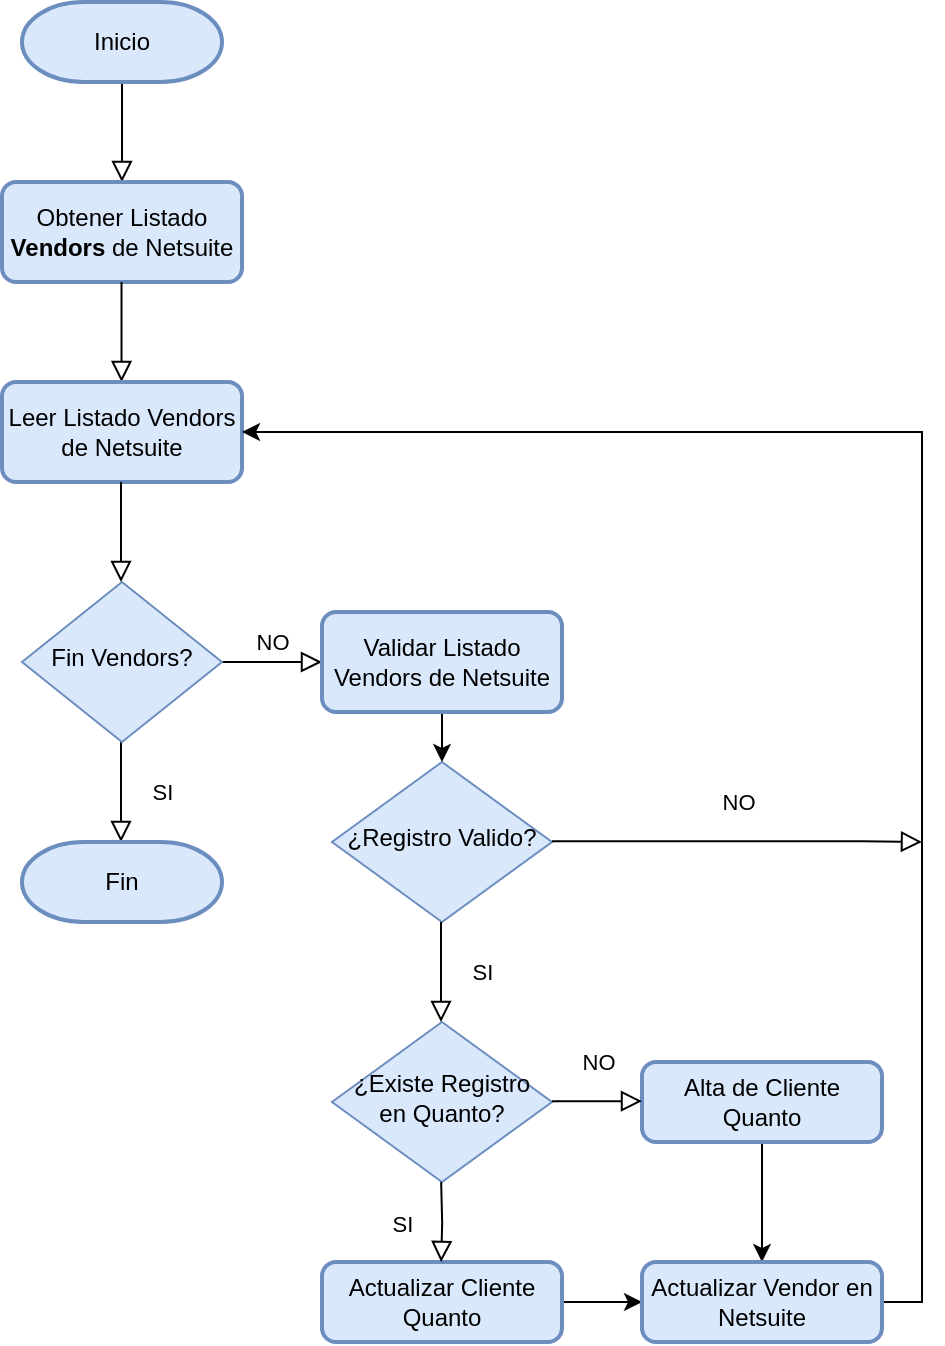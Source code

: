 <mxfile version="18.0.2" type="github" pages="4">
  <diagram id="C5RBs43oDa-KdzZeNtuy" name="Proveedores">
    <mxGraphModel dx="868" dy="450" grid="1" gridSize="10" guides="1" tooltips="1" connect="1" arrows="1" fold="1" page="1" pageScale="1" pageWidth="827" pageHeight="1169" math="0" shadow="0">
      <root>
        <mxCell id="WIyWlLk6GJQsqaUBKTNV-0" />
        <mxCell id="WIyWlLk6GJQsqaUBKTNV-1" parent="WIyWlLk6GJQsqaUBKTNV-0" />
        <mxCell id="WIyWlLk6GJQsqaUBKTNV-2" value="" style="rounded=0;html=1;jettySize=auto;orthogonalLoop=1;fontSize=11;endArrow=block;endFill=0;endSize=8;strokeWidth=1;shadow=0;labelBackgroundColor=none;edgeStyle=orthogonalEdgeStyle;" parent="WIyWlLk6GJQsqaUBKTNV-1" edge="1">
          <mxGeometry relative="1" as="geometry">
            <mxPoint x="220" y="120" as="sourcePoint" />
            <mxPoint x="220" y="170" as="targetPoint" />
          </mxGeometry>
        </mxCell>
        <mxCell id="WIyWlLk6GJQsqaUBKTNV-4" value="SI" style="rounded=0;html=1;jettySize=auto;orthogonalLoop=1;fontSize=11;endArrow=block;endFill=0;endSize=8;strokeWidth=1;shadow=0;labelBackgroundColor=none;edgeStyle=orthogonalEdgeStyle;" parent="WIyWlLk6GJQsqaUBKTNV-1" edge="1">
          <mxGeometry y="20" relative="1" as="geometry">
            <mxPoint as="offset" />
            <mxPoint x="219.5" y="500" as="targetPoint" />
            <mxPoint x="219.5" y="450" as="sourcePoint" />
          </mxGeometry>
        </mxCell>
        <mxCell id="WIyWlLk6GJQsqaUBKTNV-5" value="NO" style="edgeStyle=orthogonalEdgeStyle;rounded=0;html=1;jettySize=auto;orthogonalLoop=1;fontSize=11;endArrow=block;endFill=0;endSize=8;strokeWidth=1;shadow=0;labelBackgroundColor=none;" parent="WIyWlLk6GJQsqaUBKTNV-1" edge="1">
          <mxGeometry y="10" relative="1" as="geometry">
            <mxPoint as="offset" />
            <mxPoint x="320" y="410" as="targetPoint" />
            <mxPoint x="270" y="410" as="sourcePoint" />
          </mxGeometry>
        </mxCell>
        <mxCell id="WIyWlLk6GJQsqaUBKTNV-6" value="Fin Vendors?" style="rhombus;whiteSpace=wrap;html=1;shadow=0;fontFamily=Helvetica;fontSize=12;align=center;strokeWidth=1;spacing=6;spacingTop=-4;fillColor=#dae8fc;strokeColor=#6c8ebf;" parent="WIyWlLk6GJQsqaUBKTNV-1" vertex="1">
          <mxGeometry x="170" y="370" width="100" height="80" as="geometry" />
        </mxCell>
        <mxCell id="73TV6iHlt1H4T8bq38gE-1" value="Obtener Listado &lt;b&gt;Vendors &lt;/b&gt;de Netsuite" style="rounded=1;whiteSpace=wrap;html=1;absoluteArcSize=1;arcSize=14;strokeWidth=2;fillColor=#dae8fc;strokeColor=#6c8ebf;" parent="WIyWlLk6GJQsqaUBKTNV-1" vertex="1">
          <mxGeometry x="160" y="170" width="120" height="50" as="geometry" />
        </mxCell>
        <mxCell id="73TV6iHlt1H4T8bq38gE-3" value="" style="rounded=0;html=1;jettySize=auto;orthogonalLoop=1;fontSize=11;endArrow=block;endFill=0;endSize=8;strokeWidth=1;shadow=0;labelBackgroundColor=none;edgeStyle=orthogonalEdgeStyle;" parent="WIyWlLk6GJQsqaUBKTNV-1" edge="1">
          <mxGeometry relative="1" as="geometry">
            <mxPoint x="219.76" y="220" as="sourcePoint" />
            <mxPoint x="219.76" y="270" as="targetPoint" />
          </mxGeometry>
        </mxCell>
        <mxCell id="73TV6iHlt1H4T8bq38gE-8" value="¿Registro Valido?" style="rhombus;whiteSpace=wrap;html=1;shadow=0;fontFamily=Helvetica;fontSize=12;align=center;strokeWidth=1;spacing=6;spacingTop=-4;fillColor=#dae8fc;strokeColor=#6c8ebf;" parent="WIyWlLk6GJQsqaUBKTNV-1" vertex="1">
          <mxGeometry x="325" y="460" width="110" height="80" as="geometry" />
        </mxCell>
        <mxCell id="8i7YBGXeEPI2o6rSo6hC-23" style="edgeStyle=orthogonalEdgeStyle;rounded=0;orthogonalLoop=1;jettySize=auto;html=1;exitX=1;exitY=0.5;exitDx=0;exitDy=0;entryX=0;entryY=0.5;entryDx=0;entryDy=0;fontSize=12;" edge="1" parent="WIyWlLk6GJQsqaUBKTNV-1" source="73TV6iHlt1H4T8bq38gE-27" target="8i7YBGXeEPI2o6rSo6hC-22">
          <mxGeometry relative="1" as="geometry" />
        </mxCell>
        <mxCell id="73TV6iHlt1H4T8bq38gE-27" value="Actualizar Cliente Quanto" style="rounded=1;whiteSpace=wrap;html=1;absoluteArcSize=1;arcSize=14;strokeWidth=2;fillColor=#dae8fc;strokeColor=#6c8ebf;" parent="WIyWlLk6GJQsqaUBKTNV-1" vertex="1">
          <mxGeometry x="320" y="710" width="120" height="40" as="geometry" />
        </mxCell>
        <mxCell id="73TV6iHlt1H4T8bq38gE-28" value="¿Existe Registro en Quanto?" style="rhombus;whiteSpace=wrap;html=1;shadow=0;fontFamily=Helvetica;fontSize=12;align=center;strokeWidth=1;spacing=6;spacingTop=-4;fillColor=#dae8fc;strokeColor=#6c8ebf;" parent="WIyWlLk6GJQsqaUBKTNV-1" vertex="1">
          <mxGeometry x="325" y="590" width="110" height="80" as="geometry" />
        </mxCell>
        <mxCell id="73TV6iHlt1H4T8bq38gE-29" value="SI" style="rounded=0;html=1;jettySize=auto;orthogonalLoop=1;fontSize=11;endArrow=block;endFill=0;endSize=8;strokeWidth=1;shadow=0;labelBackgroundColor=none;edgeStyle=orthogonalEdgeStyle;" parent="WIyWlLk6GJQsqaUBKTNV-1" edge="1">
          <mxGeometry y="20" relative="1" as="geometry">
            <mxPoint as="offset" />
            <mxPoint x="379.58" y="670" as="sourcePoint" />
            <mxPoint x="379.58" y="710" as="targetPoint" />
          </mxGeometry>
        </mxCell>
        <mxCell id="8i7YBGXeEPI2o6rSo6hC-24" style="edgeStyle=orthogonalEdgeStyle;rounded=0;orthogonalLoop=1;jettySize=auto;html=1;exitX=0.5;exitY=1;exitDx=0;exitDy=0;entryX=0.5;entryY=0;entryDx=0;entryDy=0;fontSize=12;" edge="1" parent="WIyWlLk6GJQsqaUBKTNV-1" source="73TV6iHlt1H4T8bq38gE-33" target="8i7YBGXeEPI2o6rSo6hC-22">
          <mxGeometry relative="1" as="geometry" />
        </mxCell>
        <mxCell id="73TV6iHlt1H4T8bq38gE-33" value="Alta de Cliente Quanto" style="rounded=1;whiteSpace=wrap;html=1;absoluteArcSize=1;arcSize=14;strokeWidth=2;fillColor=#dae8fc;strokeColor=#6c8ebf;" parent="WIyWlLk6GJQsqaUBKTNV-1" vertex="1">
          <mxGeometry x="480" y="610" width="120" height="40" as="geometry" />
        </mxCell>
        <mxCell id="73TV6iHlt1H4T8bq38gE-34" value="NO" style="rounded=0;html=1;jettySize=auto;orthogonalLoop=1;fontSize=11;endArrow=block;endFill=0;endSize=8;strokeWidth=1;shadow=0;labelBackgroundColor=none;edgeStyle=orthogonalEdgeStyle;exitX=1;exitY=0.5;exitDx=0;exitDy=0;" parent="WIyWlLk6GJQsqaUBKTNV-1" edge="1">
          <mxGeometry y="20" relative="1" as="geometry">
            <mxPoint as="offset" />
            <mxPoint x="435" y="629.58" as="sourcePoint" />
            <mxPoint x="480" y="629.58" as="targetPoint" />
            <Array as="points" />
          </mxGeometry>
        </mxCell>
        <mxCell id="73TV6iHlt1H4T8bq38gE-38" value="Inicio" style="strokeWidth=2;html=1;shape=mxgraph.flowchart.terminator;whiteSpace=wrap;fillColor=#dae8fc;strokeColor=#6c8ebf;" parent="WIyWlLk6GJQsqaUBKTNV-1" vertex="1">
          <mxGeometry x="170" y="80" width="100" height="40" as="geometry" />
        </mxCell>
        <mxCell id="73TV6iHlt1H4T8bq38gE-39" value="Fin" style="strokeWidth=2;html=1;shape=mxgraph.flowchart.terminator;whiteSpace=wrap;fillColor=#dae8fc;strokeColor=#6c8ebf;" parent="WIyWlLk6GJQsqaUBKTNV-1" vertex="1">
          <mxGeometry x="170" y="500" width="100" height="40" as="geometry" />
        </mxCell>
        <mxCell id="8i7YBGXeEPI2o6rSo6hC-5" value="Leer Listado Vendors de Netsuite" style="rounded=1;whiteSpace=wrap;html=1;absoluteArcSize=1;arcSize=14;strokeWidth=2;fillColor=#dae8fc;strokeColor=#6c8ebf;" vertex="1" parent="WIyWlLk6GJQsqaUBKTNV-1">
          <mxGeometry x="160" y="270" width="120" height="50" as="geometry" />
        </mxCell>
        <mxCell id="8i7YBGXeEPI2o6rSo6hC-7" value="" style="rounded=0;html=1;jettySize=auto;orthogonalLoop=1;fontSize=11;endArrow=block;endFill=0;endSize=8;strokeWidth=1;shadow=0;labelBackgroundColor=none;edgeStyle=orthogonalEdgeStyle;" edge="1" parent="WIyWlLk6GJQsqaUBKTNV-1">
          <mxGeometry relative="1" as="geometry">
            <mxPoint x="219.5" y="320" as="sourcePoint" />
            <mxPoint x="219.5" y="370" as="targetPoint" />
          </mxGeometry>
        </mxCell>
        <mxCell id="8i7YBGXeEPI2o6rSo6hC-11" value="" style="edgeStyle=orthogonalEdgeStyle;rounded=0;orthogonalLoop=1;jettySize=auto;html=1;fontSize=12;" edge="1" parent="WIyWlLk6GJQsqaUBKTNV-1" source="8i7YBGXeEPI2o6rSo6hC-8" target="73TV6iHlt1H4T8bq38gE-8">
          <mxGeometry relative="1" as="geometry" />
        </mxCell>
        <mxCell id="8i7YBGXeEPI2o6rSo6hC-8" value="Validar Listado Vendors de Netsuite" style="rounded=1;whiteSpace=wrap;html=1;absoluteArcSize=1;arcSize=14;strokeWidth=2;fillColor=#dae8fc;strokeColor=#6c8ebf;" vertex="1" parent="WIyWlLk6GJQsqaUBKTNV-1">
          <mxGeometry x="320" y="385" width="120" height="50" as="geometry" />
        </mxCell>
        <mxCell id="8i7YBGXeEPI2o6rSo6hC-12" value="SI" style="rounded=0;html=1;jettySize=auto;orthogonalLoop=1;fontSize=11;endArrow=block;endFill=0;endSize=8;strokeWidth=1;shadow=0;labelBackgroundColor=none;edgeStyle=orthogonalEdgeStyle;" edge="1" parent="WIyWlLk6GJQsqaUBKTNV-1">
          <mxGeometry y="20" relative="1" as="geometry">
            <mxPoint as="offset" />
            <mxPoint x="379.5" y="590" as="targetPoint" />
            <mxPoint x="379.5" y="540" as="sourcePoint" />
          </mxGeometry>
        </mxCell>
        <mxCell id="8i7YBGXeEPI2o6rSo6hC-20" value="NO" style="rounded=0;html=1;jettySize=auto;orthogonalLoop=1;fontSize=11;endArrow=block;endFill=0;endSize=8;strokeWidth=1;shadow=0;labelBackgroundColor=none;edgeStyle=orthogonalEdgeStyle;exitX=1;exitY=0.5;exitDx=0;exitDy=0;" edge="1" parent="WIyWlLk6GJQsqaUBKTNV-1">
          <mxGeometry y="20" relative="1" as="geometry">
            <mxPoint as="offset" />
            <mxPoint x="435" y="499.58" as="sourcePoint" />
            <mxPoint x="620" y="500" as="targetPoint" />
            <Array as="points">
              <mxPoint x="590" y="500" />
              <mxPoint x="590" y="500" />
            </Array>
          </mxGeometry>
        </mxCell>
        <mxCell id="8i7YBGXeEPI2o6rSo6hC-25" style="edgeStyle=orthogonalEdgeStyle;rounded=0;orthogonalLoop=1;jettySize=auto;html=1;exitX=1;exitY=0.5;exitDx=0;exitDy=0;entryX=1;entryY=0.5;entryDx=0;entryDy=0;fontSize=12;" edge="1" parent="WIyWlLk6GJQsqaUBKTNV-1" source="8i7YBGXeEPI2o6rSo6hC-22" target="8i7YBGXeEPI2o6rSo6hC-5">
          <mxGeometry relative="1" as="geometry" />
        </mxCell>
        <mxCell id="8i7YBGXeEPI2o6rSo6hC-22" value="Actualizar Vendor en Netsuite" style="rounded=1;whiteSpace=wrap;html=1;absoluteArcSize=1;arcSize=14;strokeWidth=2;fillColor=#dae8fc;strokeColor=#6c8ebf;" vertex="1" parent="WIyWlLk6GJQsqaUBKTNV-1">
          <mxGeometry x="480" y="710" width="120" height="40" as="geometry" />
        </mxCell>
      </root>
    </mxGraphModel>
  </diagram>
  <diagram id="vckQRlZOT4gb2t8_PB4V" name="Procesos Proveedores">
    <mxGraphModel dx="868" dy="450" grid="1" gridSize="10" guides="1" tooltips="1" connect="1" arrows="1" fold="1" page="1" pageScale="1" pageWidth="827" pageHeight="1169" math="0" shadow="0">
      <root>
        <mxCell id="0" />
        <mxCell id="1" parent="0" />
        <mxCell id="mVds2fESVUAVduSlUKf5-1" value="&lt;p style=&quot;margin:0px;margin-top:4px;text-align:center;&quot;&gt;&lt;i&gt;&lt;b style=&quot;background-color: rgb(247, 247, 247);&quot;&gt;Obtener listado Vendors de Netsuite&lt;/b&gt;&lt;/i&gt;&lt;br&gt;&lt;/p&gt;&lt;hr size=&quot;1&quot;&gt;&lt;p style=&quot;margin: 0px 0px 0px 4px; line-height: 0.4;&quot;&gt;&lt;b&gt;Filtros&lt;/b&gt;&lt;/p&gt;&lt;hr size=&quot;1&quot;&gt;&lt;p style=&quot;margin:0px;margin-left:4px;&quot;&gt;+ Subsidiaria&lt;br&gt;+ Categoría Flujo: Cañero&lt;/p&gt;&lt;p style=&quot;margin:0px;margin-left:4px;&quot;&gt;+&amp;nbsp;Ultima modificación: mayor a ayer&lt;/p&gt;&lt;p style=&quot;margin:0px;margin-left:4px;&quot;&gt;+ Ultima modificación: diferente web service&lt;/p&gt;&lt;p style=&quot;margin:0px;margin-left:4px;&quot;&gt;&lt;br&gt;&lt;/p&gt;" style="verticalAlign=top;align=left;overflow=fill;fontSize=12;fontFamily=Helvetica;html=1;" vertex="1" parent="1">
          <mxGeometry x="40" y="80" width="280" height="110" as="geometry" />
        </mxCell>
        <mxCell id="mVds2fESVUAVduSlUKf5-2" value="&lt;p style=&quot;margin:0px;margin-top:4px;text-align:center;&quot;&gt;&lt;b&gt;&lt;i&gt;Validaciones Quanto&amp;nbsp;&lt;/i&gt;&lt;/b&gt;&lt;/p&gt;&lt;hr size=&quot;1&quot;&gt;&lt;p style=&quot;margin:0px;margin-left:4px;&quot;&gt;+ Si es persona: campo Nombre no vacío&lt;/p&gt;&amp;nbsp;+ Si es persona:&amp;nbsp;&lt;span style=&quot;background-color: initial;&quot;&gt;Apellido Paterno no vacío&lt;br&gt;&lt;/span&gt;&lt;p style=&quot;margin:0px;margin-left:4px;&quot;&gt;+ Si es persona: CURP No vacío&lt;/p&gt;&lt;p style=&quot;margin:0px;margin-left:4px;&quot;&gt;+ RFC No vacío&lt;br&gt;&lt;/p&gt;&lt;p style=&quot;margin:0px;margin-left:4px;&quot;&gt;&lt;br&gt;&lt;/p&gt;" style="verticalAlign=top;align=left;overflow=fill;fontSize=12;fontFamily=Helvetica;html=1;" vertex="1" parent="1">
          <mxGeometry x="40" y="220" width="280" height="110" as="geometry" />
        </mxCell>
      </root>
    </mxGraphModel>
  </diagram>
  <diagram name="Propietarios" id="M6fxH0xZ7ipreypIzGpW">
    <mxGraphModel dx="868" dy="450" grid="1" gridSize="10" guides="1" tooltips="1" connect="1" arrows="1" fold="1" page="1" pageScale="1" pageWidth="827" pageHeight="1169" math="0" shadow="0">
      <root>
        <mxCell id="milZNHxoll340uPRYxce-0" />
        <mxCell id="milZNHxoll340uPRYxce-1" parent="milZNHxoll340uPRYxce-0" />
        <mxCell id="milZNHxoll340uPRYxce-2" value="" style="rounded=0;html=1;jettySize=auto;orthogonalLoop=1;fontSize=11;endArrow=block;endFill=0;endSize=8;strokeWidth=1;shadow=0;labelBackgroundColor=none;edgeStyle=orthogonalEdgeStyle;" edge="1" parent="milZNHxoll340uPRYxce-1">
          <mxGeometry relative="1" as="geometry">
            <mxPoint x="220" y="120" as="sourcePoint" />
            <mxPoint x="220" y="170" as="targetPoint" />
          </mxGeometry>
        </mxCell>
        <mxCell id="milZNHxoll340uPRYxce-3" value="SI" style="rounded=0;html=1;jettySize=auto;orthogonalLoop=1;fontSize=11;endArrow=block;endFill=0;endSize=8;strokeWidth=1;shadow=0;labelBackgroundColor=none;edgeStyle=orthogonalEdgeStyle;" edge="1" parent="milZNHxoll340uPRYxce-1">
          <mxGeometry y="20" relative="1" as="geometry">
            <mxPoint as="offset" />
            <mxPoint x="219.5" y="500" as="targetPoint" />
            <mxPoint x="219.5" y="450" as="sourcePoint" />
          </mxGeometry>
        </mxCell>
        <mxCell id="milZNHxoll340uPRYxce-4" value="NO" style="edgeStyle=orthogonalEdgeStyle;rounded=0;html=1;jettySize=auto;orthogonalLoop=1;fontSize=11;endArrow=block;endFill=0;endSize=8;strokeWidth=1;shadow=0;labelBackgroundColor=none;" edge="1" parent="milZNHxoll340uPRYxce-1">
          <mxGeometry y="10" relative="1" as="geometry">
            <mxPoint as="offset" />
            <mxPoint x="320" y="410" as="targetPoint" />
            <mxPoint x="270" y="410" as="sourcePoint" />
          </mxGeometry>
        </mxCell>
        <mxCell id="milZNHxoll340uPRYxce-5" value="Fin Propietarios?" style="rhombus;whiteSpace=wrap;html=1;shadow=0;fontFamily=Helvetica;fontSize=12;align=center;strokeWidth=1;spacing=6;spacingTop=-4;fillColor=#dae8fc;strokeColor=#6c8ebf;" vertex="1" parent="milZNHxoll340uPRYxce-1">
          <mxGeometry x="170" y="370" width="100" height="80" as="geometry" />
        </mxCell>
        <mxCell id="milZNHxoll340uPRYxce-6" value="Obtener Listado &lt;b&gt;Propietarios&amp;nbsp;&lt;/b&gt;de Netsuite" style="rounded=1;whiteSpace=wrap;html=1;absoluteArcSize=1;arcSize=14;strokeWidth=2;fillColor=#dae8fc;strokeColor=#6c8ebf;" vertex="1" parent="milZNHxoll340uPRYxce-1">
          <mxGeometry x="160" y="170" width="120" height="50" as="geometry" />
        </mxCell>
        <mxCell id="milZNHxoll340uPRYxce-7" value="" style="rounded=0;html=1;jettySize=auto;orthogonalLoop=1;fontSize=11;endArrow=block;endFill=0;endSize=8;strokeWidth=1;shadow=0;labelBackgroundColor=none;edgeStyle=orthogonalEdgeStyle;" edge="1" parent="milZNHxoll340uPRYxce-1">
          <mxGeometry relative="1" as="geometry">
            <mxPoint x="219.76" y="220" as="sourcePoint" />
            <mxPoint x="219.76" y="270" as="targetPoint" />
          </mxGeometry>
        </mxCell>
        <mxCell id="milZNHxoll340uPRYxce-8" value="¿Registro Valido?" style="rhombus;whiteSpace=wrap;html=1;shadow=0;fontFamily=Helvetica;fontSize=12;align=center;strokeWidth=1;spacing=6;spacingTop=-4;fillColor=#dae8fc;strokeColor=#6c8ebf;" vertex="1" parent="milZNHxoll340uPRYxce-1">
          <mxGeometry x="325" y="460" width="110" height="80" as="geometry" />
        </mxCell>
        <mxCell id="milZNHxoll340uPRYxce-9" style="edgeStyle=orthogonalEdgeStyle;rounded=0;orthogonalLoop=1;jettySize=auto;html=1;exitX=1;exitY=0.5;exitDx=0;exitDy=0;entryX=0;entryY=0.5;entryDx=0;entryDy=0;fontSize=12;" edge="1" parent="milZNHxoll340uPRYxce-1" source="milZNHxoll340uPRYxce-10" target="milZNHxoll340uPRYxce-25">
          <mxGeometry relative="1" as="geometry" />
        </mxCell>
        <mxCell id="milZNHxoll340uPRYxce-10" value="Actualizar Cliente Quanto" style="rounded=1;whiteSpace=wrap;html=1;absoluteArcSize=1;arcSize=14;strokeWidth=2;fillColor=#dae8fc;strokeColor=#6c8ebf;" vertex="1" parent="milZNHxoll340uPRYxce-1">
          <mxGeometry x="320" y="710" width="120" height="40" as="geometry" />
        </mxCell>
        <mxCell id="milZNHxoll340uPRYxce-11" value="¿Existe Registro en Quanto?" style="rhombus;whiteSpace=wrap;html=1;shadow=0;fontFamily=Helvetica;fontSize=12;align=center;strokeWidth=1;spacing=6;spacingTop=-4;fillColor=#dae8fc;strokeColor=#6c8ebf;" vertex="1" parent="milZNHxoll340uPRYxce-1">
          <mxGeometry x="325" y="590" width="110" height="80" as="geometry" />
        </mxCell>
        <mxCell id="milZNHxoll340uPRYxce-12" value="SI" style="rounded=0;html=1;jettySize=auto;orthogonalLoop=1;fontSize=11;endArrow=block;endFill=0;endSize=8;strokeWidth=1;shadow=0;labelBackgroundColor=none;edgeStyle=orthogonalEdgeStyle;" edge="1" parent="milZNHxoll340uPRYxce-1">
          <mxGeometry y="20" relative="1" as="geometry">
            <mxPoint as="offset" />
            <mxPoint x="379.58" y="670" as="sourcePoint" />
            <mxPoint x="379.58" y="710" as="targetPoint" />
          </mxGeometry>
        </mxCell>
        <mxCell id="milZNHxoll340uPRYxce-13" style="edgeStyle=orthogonalEdgeStyle;rounded=0;orthogonalLoop=1;jettySize=auto;html=1;exitX=0.5;exitY=1;exitDx=0;exitDy=0;entryX=0.5;entryY=0;entryDx=0;entryDy=0;fontSize=12;" edge="1" parent="milZNHxoll340uPRYxce-1" source="milZNHxoll340uPRYxce-14" target="milZNHxoll340uPRYxce-25">
          <mxGeometry relative="1" as="geometry" />
        </mxCell>
        <mxCell id="milZNHxoll340uPRYxce-14" value="Alta de Cliente Quanto" style="rounded=1;whiteSpace=wrap;html=1;absoluteArcSize=1;arcSize=14;strokeWidth=2;fillColor=#dae8fc;strokeColor=#6c8ebf;" vertex="1" parent="milZNHxoll340uPRYxce-1">
          <mxGeometry x="480" y="610" width="120" height="40" as="geometry" />
        </mxCell>
        <mxCell id="milZNHxoll340uPRYxce-15" value="NO" style="rounded=0;html=1;jettySize=auto;orthogonalLoop=1;fontSize=11;endArrow=block;endFill=0;endSize=8;strokeWidth=1;shadow=0;labelBackgroundColor=none;edgeStyle=orthogonalEdgeStyle;exitX=1;exitY=0.5;exitDx=0;exitDy=0;" edge="1" parent="milZNHxoll340uPRYxce-1">
          <mxGeometry y="20" relative="1" as="geometry">
            <mxPoint as="offset" />
            <mxPoint x="435" y="629.58" as="sourcePoint" />
            <mxPoint x="480" y="629.58" as="targetPoint" />
            <Array as="points" />
          </mxGeometry>
        </mxCell>
        <mxCell id="milZNHxoll340uPRYxce-16" value="Inicio" style="strokeWidth=2;html=1;shape=mxgraph.flowchart.terminator;whiteSpace=wrap;fillColor=#dae8fc;strokeColor=#6c8ebf;" vertex="1" parent="milZNHxoll340uPRYxce-1">
          <mxGeometry x="170" y="80" width="100" height="40" as="geometry" />
        </mxCell>
        <mxCell id="milZNHxoll340uPRYxce-17" value="Fin" style="strokeWidth=2;html=1;shape=mxgraph.flowchart.terminator;whiteSpace=wrap;fillColor=#dae8fc;strokeColor=#6c8ebf;" vertex="1" parent="milZNHxoll340uPRYxce-1">
          <mxGeometry x="170" y="500" width="100" height="40" as="geometry" />
        </mxCell>
        <mxCell id="milZNHxoll340uPRYxce-18" value="Leer Listado Propietarios de Netsuite" style="rounded=1;whiteSpace=wrap;html=1;absoluteArcSize=1;arcSize=14;strokeWidth=2;fillColor=#dae8fc;strokeColor=#6c8ebf;" vertex="1" parent="milZNHxoll340uPRYxce-1">
          <mxGeometry x="160" y="270" width="120" height="50" as="geometry" />
        </mxCell>
        <mxCell id="milZNHxoll340uPRYxce-19" value="" style="rounded=0;html=1;jettySize=auto;orthogonalLoop=1;fontSize=11;endArrow=block;endFill=0;endSize=8;strokeWidth=1;shadow=0;labelBackgroundColor=none;edgeStyle=orthogonalEdgeStyle;" edge="1" parent="milZNHxoll340uPRYxce-1">
          <mxGeometry relative="1" as="geometry">
            <mxPoint x="219.5" y="320" as="sourcePoint" />
            <mxPoint x="219.5" y="370" as="targetPoint" />
          </mxGeometry>
        </mxCell>
        <mxCell id="milZNHxoll340uPRYxce-20" value="" style="edgeStyle=orthogonalEdgeStyle;rounded=0;orthogonalLoop=1;jettySize=auto;html=1;fontSize=12;" edge="1" parent="milZNHxoll340uPRYxce-1" source="milZNHxoll340uPRYxce-21" target="milZNHxoll340uPRYxce-8">
          <mxGeometry relative="1" as="geometry" />
        </mxCell>
        <mxCell id="milZNHxoll340uPRYxce-21" value="Validar Listado Propietarios de Netsuite" style="rounded=1;whiteSpace=wrap;html=1;absoluteArcSize=1;arcSize=14;strokeWidth=2;fillColor=#dae8fc;strokeColor=#6c8ebf;" vertex="1" parent="milZNHxoll340uPRYxce-1">
          <mxGeometry x="320" y="385" width="120" height="50" as="geometry" />
        </mxCell>
        <mxCell id="milZNHxoll340uPRYxce-22" value="SI" style="rounded=0;html=1;jettySize=auto;orthogonalLoop=1;fontSize=11;endArrow=block;endFill=0;endSize=8;strokeWidth=1;shadow=0;labelBackgroundColor=none;edgeStyle=orthogonalEdgeStyle;" edge="1" parent="milZNHxoll340uPRYxce-1">
          <mxGeometry y="20" relative="1" as="geometry">
            <mxPoint as="offset" />
            <mxPoint x="379.5" y="590" as="targetPoint" />
            <mxPoint x="379.5" y="540" as="sourcePoint" />
          </mxGeometry>
        </mxCell>
        <mxCell id="milZNHxoll340uPRYxce-23" value="NO" style="rounded=0;html=1;jettySize=auto;orthogonalLoop=1;fontSize=11;endArrow=block;endFill=0;endSize=8;strokeWidth=1;shadow=0;labelBackgroundColor=none;edgeStyle=orthogonalEdgeStyle;exitX=1;exitY=0.5;exitDx=0;exitDy=0;" edge="1" parent="milZNHxoll340uPRYxce-1">
          <mxGeometry y="20" relative="1" as="geometry">
            <mxPoint as="offset" />
            <mxPoint x="435" y="499.58" as="sourcePoint" />
            <mxPoint x="620" y="500" as="targetPoint" />
            <Array as="points">
              <mxPoint x="590" y="500" />
              <mxPoint x="590" y="500" />
            </Array>
          </mxGeometry>
        </mxCell>
        <mxCell id="milZNHxoll340uPRYxce-24" style="edgeStyle=orthogonalEdgeStyle;rounded=0;orthogonalLoop=1;jettySize=auto;html=1;exitX=1;exitY=0.5;exitDx=0;exitDy=0;entryX=1;entryY=0.5;entryDx=0;entryDy=0;fontSize=12;" edge="1" parent="milZNHxoll340uPRYxce-1" source="milZNHxoll340uPRYxce-25" target="milZNHxoll340uPRYxce-18">
          <mxGeometry relative="1" as="geometry" />
        </mxCell>
        <mxCell id="milZNHxoll340uPRYxce-25" value="Actualizar Propietario en Netsuite" style="rounded=1;whiteSpace=wrap;html=1;absoluteArcSize=1;arcSize=14;strokeWidth=2;fillColor=#dae8fc;strokeColor=#6c8ebf;" vertex="1" parent="milZNHxoll340uPRYxce-1">
          <mxGeometry x="480" y="710" width="120" height="40" as="geometry" />
        </mxCell>
      </root>
    </mxGraphModel>
  </diagram>
  <diagram name="Procesos Propietarios" id="6OIvLh_6Cwb6DcuTqFwn">
    <mxGraphModel dx="868" dy="450" grid="1" gridSize="10" guides="1" tooltips="1" connect="1" arrows="1" fold="1" page="1" pageScale="1" pageWidth="827" pageHeight="1169" math="0" shadow="0">
      <root>
        <mxCell id="IJ7Q5Fs0c57BnaZbYQBP-0" />
        <mxCell id="IJ7Q5Fs0c57BnaZbYQBP-1" parent="IJ7Q5Fs0c57BnaZbYQBP-0" />
        <mxCell id="IJ7Q5Fs0c57BnaZbYQBP-2" value="&lt;p style=&quot;margin:0px;margin-top:4px;text-align:center;&quot;&gt;&lt;i&gt;&lt;b style=&quot;background-color: rgb(247, 247, 247);&quot;&gt;Obtener listado Propietarios de Netsuite&lt;/b&gt;&lt;/i&gt;&lt;br&gt;&lt;/p&gt;&lt;hr size=&quot;1&quot;&gt;&lt;p style=&quot;margin: 0px 0px 0px 4px; line-height: 0.4;&quot;&gt;&lt;b&gt;Filtros&lt;/b&gt;&lt;/p&gt;&lt;hr size=&quot;1&quot;&gt;&lt;p style=&quot;margin:0px;margin-left:4px;&quot;&gt;+ Subsidiaria&lt;br&gt;&lt;/p&gt;&lt;p style=&quot;margin:0px;margin-left:4px;&quot;&gt;+&amp;nbsp;Ultima modificación: mayor a ayer&lt;/p&gt;&lt;p style=&quot;margin:0px;margin-left:4px;&quot;&gt;&lt;br&gt;&lt;/p&gt;" style="verticalAlign=top;align=left;overflow=fill;fontSize=12;fontFamily=Helvetica;html=1;" vertex="1" parent="IJ7Q5Fs0c57BnaZbYQBP-1">
          <mxGeometry x="40" y="80" width="280" height="110" as="geometry" />
        </mxCell>
        <mxCell id="IJ7Q5Fs0c57BnaZbYQBP-3" value="&lt;p style=&quot;margin:0px;margin-top:4px;text-align:center;&quot;&gt;&lt;b&gt;&lt;i&gt;Validaciones Quanto&amp;nbsp;&lt;/i&gt;&lt;/b&gt;&lt;/p&gt;&lt;hr size=&quot;1&quot;&gt;&lt;p style=&quot;margin:0px;margin-left:4px;&quot;&gt;+ Si es persona: campo Nombre no vacío&lt;/p&gt;&amp;nbsp;+ Si es persona:&amp;nbsp;&lt;span style=&quot;background-color: initial;&quot;&gt;Apellido Paterno no vacío&lt;br&gt;&lt;/span&gt;&lt;p style=&quot;margin:0px;margin-left:4px;&quot;&gt;+ Si es persona: CURP No vacío&lt;/p&gt;&lt;p style=&quot;margin:0px;margin-left:4px;&quot;&gt;+ RFC No vacío&lt;br&gt;&lt;/p&gt;&lt;p style=&quot;margin:0px;margin-left:4px;&quot;&gt;&lt;br&gt;&lt;/p&gt;" style="verticalAlign=top;align=left;overflow=fill;fontSize=12;fontFamily=Helvetica;html=1;" vertex="1" parent="IJ7Q5Fs0c57BnaZbYQBP-1">
          <mxGeometry x="40" y="220" width="280" height="110" as="geometry" />
        </mxCell>
      </root>
    </mxGraphModel>
  </diagram>
</mxfile>
